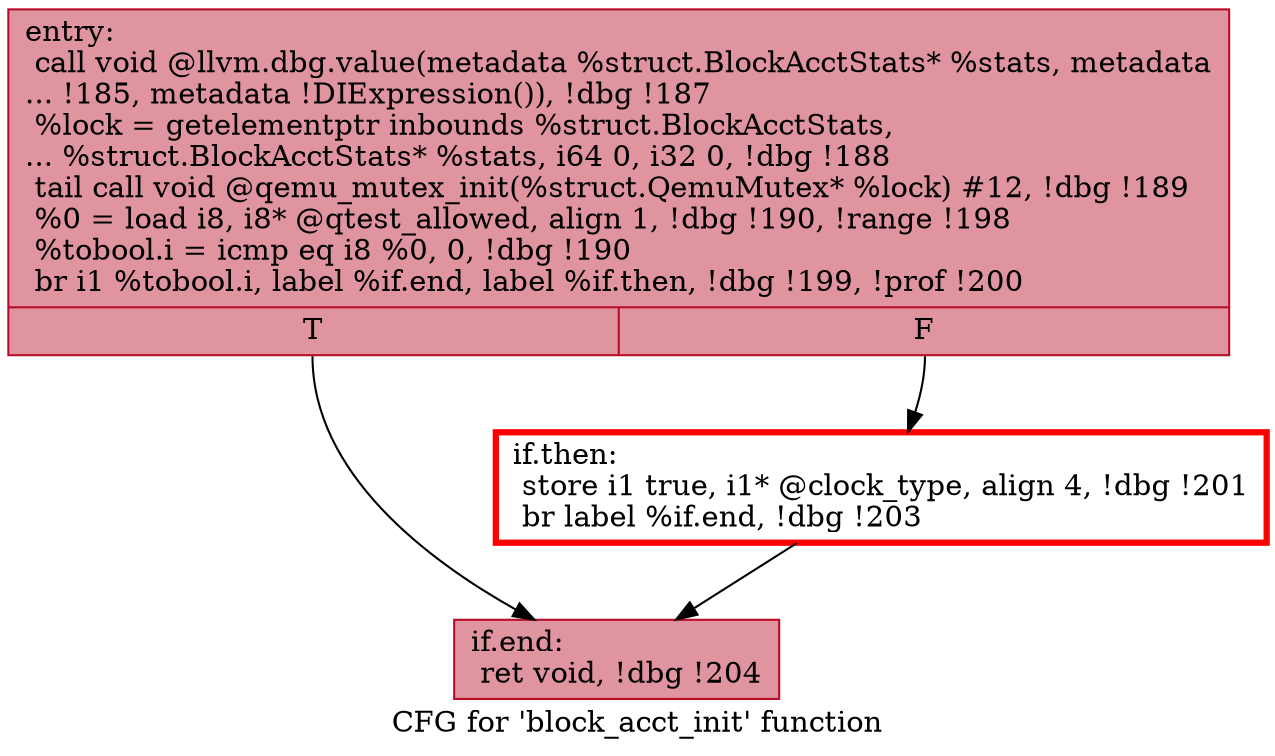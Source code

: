 digraph "CFG for 'block_acct_init' function" {
	label="CFG for 'block_acct_init' function";

	Node0x5588463f5ed0 [shape=record,color="#b70d28ff", style=filled, fillcolor="#b70d2870",label="{entry:\l  call void @llvm.dbg.value(metadata %struct.BlockAcctStats* %stats, metadata\l... !185, metadata !DIExpression()), !dbg !187\l  %lock = getelementptr inbounds %struct.BlockAcctStats,\l... %struct.BlockAcctStats* %stats, i64 0, i32 0, !dbg !188\l  tail call void @qemu_mutex_init(%struct.QemuMutex* %lock) #12, !dbg !189\l  %0 = load i8, i8* @qtest_allowed, align 1, !dbg !190, !range !198\l  %tobool.i = icmp eq i8 %0, 0, !dbg !190\l  br i1 %tobool.i, label %if.end, label %if.then, !dbg !199, !prof !200\l|{<s0>T|<s1>F}}"];
	Node0x5588463f5ed0:s0 -> Node0x558846408870;
	Node0x5588463f5ed0:s1 -> Node0x558846408410;
	Node0x558846408410 [shape=record,penwidth=3.0, color="red",label="{if.then:                                          \l  store i1 true, i1* @clock_type, align 4, !dbg !201\l  br label %if.end, !dbg !203\l}"];
	Node0x558846408410 -> Node0x558846408870;
	Node0x558846408870 [shape=record,color="#b70d28ff", style=filled, fillcolor="#b70d2870",label="{if.end:                                           \l  ret void, !dbg !204\l}"];
}
